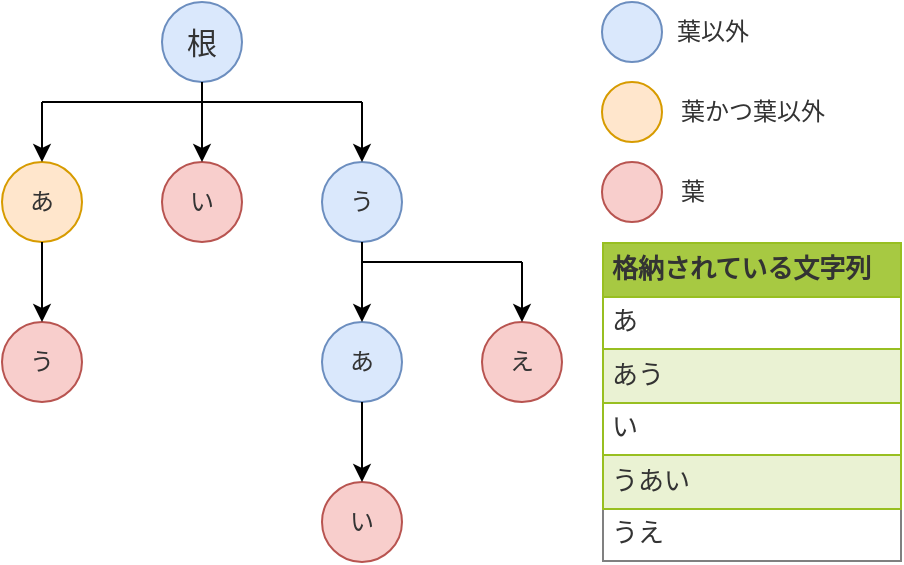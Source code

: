 <mxfile version="12.6.5" type="device"><diagram id="45qolmhu5A0r2YUx7xHj" name="Page-1"><mxGraphModel dx="1086" dy="966" grid="1" gridSize="10" guides="1" tooltips="1" connect="1" arrows="1" fold="1" page="1" pageScale="1" pageWidth="827" pageHeight="1169" math="0" shadow="0"><root><mxCell id="0"/><mxCell id="1" parent="0"/><mxCell id="2Nu7eiMLXQDvyYCdCb7u-1" value="&lt;font style=&quot;font-size: 15px&quot;&gt;根&lt;/font&gt;" style="ellipse;whiteSpace=wrap;html=1;aspect=fixed;shadow=0;fillColor=#dae8fc;strokeColor=#6c8ebf;fontColor=#333333;" vertex="1" parent="1"><mxGeometry x="240" y="120" width="40" height="40" as="geometry"/></mxCell><mxCell id="2Nu7eiMLXQDvyYCdCb7u-2" value="あ" style="ellipse;whiteSpace=wrap;html=1;aspect=fixed;shadow=0;fillColor=#ffe6cc;strokeColor=#d79b00;fontColor=#333333;" vertex="1" parent="1"><mxGeometry x="160" y="200" width="40" height="40" as="geometry"/></mxCell><mxCell id="2Nu7eiMLXQDvyYCdCb7u-5" value="い" style="ellipse;whiteSpace=wrap;html=1;aspect=fixed;shadow=0;fillColor=#f8cecc;strokeColor=#b85450;fontColor=#333333;" vertex="1" parent="1"><mxGeometry x="240" y="200" width="40" height="40" as="geometry"/></mxCell><mxCell id="2Nu7eiMLXQDvyYCdCb7u-6" value="う" style="ellipse;whiteSpace=wrap;html=1;aspect=fixed;shadow=0;fillColor=#dae8fc;strokeColor=#6c8ebf;fontColor=#333333;" vertex="1" parent="1"><mxGeometry x="320" y="200" width="40" height="40" as="geometry"/></mxCell><mxCell id="2Nu7eiMLXQDvyYCdCb7u-7" value="う" style="ellipse;whiteSpace=wrap;html=1;aspect=fixed;shadow=0;fillColor=#f8cecc;strokeColor=#b85450;fontColor=#333333;" vertex="1" parent="1"><mxGeometry x="160" y="280" width="40" height="40" as="geometry"/></mxCell><mxCell id="2Nu7eiMLXQDvyYCdCb7u-8" value="あ" style="ellipse;whiteSpace=wrap;html=1;aspect=fixed;shadow=0;fillColor=#dae8fc;strokeColor=#6c8ebf;fontColor=#333333;" vertex="1" parent="1"><mxGeometry x="320" y="280" width="40" height="40" as="geometry"/></mxCell><mxCell id="2Nu7eiMLXQDvyYCdCb7u-9" value="え" style="ellipse;whiteSpace=wrap;html=1;aspect=fixed;shadow=0;fillColor=#f8cecc;strokeColor=#b85450;fontColor=#333333;" vertex="1" parent="1"><mxGeometry x="400" y="280" width="40" height="40" as="geometry"/></mxCell><mxCell id="2Nu7eiMLXQDvyYCdCb7u-10" value="い" style="ellipse;whiteSpace=wrap;html=1;aspect=fixed;shadow=0;fillColor=#f8cecc;strokeColor=#b85450;fontColor=#333333;" vertex="1" parent="1"><mxGeometry x="320" y="360" width="40" height="40" as="geometry"/></mxCell><mxCell id="2Nu7eiMLXQDvyYCdCb7u-11" value="" style="ellipse;whiteSpace=wrap;html=1;aspect=fixed;shadow=0;fillColor=#dae8fc;strokeColor=#6c8ebf;fontColor=#333333;" vertex="1" parent="1"><mxGeometry x="460" y="120" width="30" height="30" as="geometry"/></mxCell><mxCell id="2Nu7eiMLXQDvyYCdCb7u-14" value="" style="ellipse;whiteSpace=wrap;html=1;aspect=fixed;shadow=0;fillColor=#ffe6cc;strokeColor=#d79b00;fontColor=#333333;" vertex="1" parent="1"><mxGeometry x="460" y="160" width="30" height="30" as="geometry"/></mxCell><mxCell id="2Nu7eiMLXQDvyYCdCb7u-15" value="" style="ellipse;whiteSpace=wrap;html=1;aspect=fixed;shadow=0;fillColor=#f8cecc;strokeColor=#b85450;fontColor=#333333;" vertex="1" parent="1"><mxGeometry x="460" y="200" width="30" height="30" as="geometry"/></mxCell><mxCell id="2Nu7eiMLXQDvyYCdCb7u-16" value="葉" style="text;html=1;align=center;verticalAlign=middle;resizable=0;points=[];autosize=1;fontColor=#333333;" vertex="1" parent="1"><mxGeometry x="490" y="205" width="30" height="20" as="geometry"/></mxCell><mxCell id="2Nu7eiMLXQDvyYCdCb7u-20" value="葉以外" style="text;html=1;align=center;verticalAlign=middle;resizable=0;points=[];autosize=1;fontColor=#333333;" vertex="1" parent="1"><mxGeometry x="490" y="125" width="50" height="20" as="geometry"/></mxCell><mxCell id="2Nu7eiMLXQDvyYCdCb7u-21" value="葉かつ葉以外" style="text;html=1;align=center;verticalAlign=middle;resizable=0;points=[];autosize=1;fontColor=#333333;" vertex="1" parent="1"><mxGeometry x="490" y="165" width="90" height="20" as="geometry"/></mxCell><mxCell id="2Nu7eiMLXQDvyYCdCb7u-23" value="" style="endArrow=classic;html=1;exitX=0.5;exitY=1;exitDx=0;exitDy=0;fontColor=#333333;" edge="1" parent="1" source="2Nu7eiMLXQDvyYCdCb7u-1" target="2Nu7eiMLXQDvyYCdCb7u-5"><mxGeometry width="50" height="50" relative="1" as="geometry"><mxPoint x="160" y="470" as="sourcePoint"/><mxPoint x="210" y="420" as="targetPoint"/></mxGeometry></mxCell><mxCell id="2Nu7eiMLXQDvyYCdCb7u-24" value="" style="endArrow=none;html=1;fontColor=#333333;" edge="1" parent="1"><mxGeometry width="50" height="50" relative="1" as="geometry"><mxPoint x="180" y="170" as="sourcePoint"/><mxPoint x="340" y="170" as="targetPoint"/></mxGeometry></mxCell><mxCell id="2Nu7eiMLXQDvyYCdCb7u-25" value="" style="endArrow=none;html=1;fontColor=#333333;" edge="1" parent="1"><mxGeometry width="50" height="50" relative="1" as="geometry"><mxPoint x="340" y="250" as="sourcePoint"/><mxPoint x="420" y="250" as="targetPoint"/></mxGeometry></mxCell><mxCell id="2Nu7eiMLXQDvyYCdCb7u-26" value="" style="endArrow=classic;html=1;fontColor=#333333;" edge="1" parent="1"><mxGeometry width="50" height="50" relative="1" as="geometry"><mxPoint x="180" y="170" as="sourcePoint"/><mxPoint x="180" y="200" as="targetPoint"/></mxGeometry></mxCell><mxCell id="2Nu7eiMLXQDvyYCdCb7u-27" value="" style="endArrow=classic;html=1;entryX=0.5;entryY=0;entryDx=0;entryDy=0;fontColor=#333333;" edge="1" parent="1" target="2Nu7eiMLXQDvyYCdCb7u-6"><mxGeometry width="50" height="50" relative="1" as="geometry"><mxPoint x="340" y="170" as="sourcePoint"/><mxPoint x="210" y="420" as="targetPoint"/></mxGeometry></mxCell><mxCell id="2Nu7eiMLXQDvyYCdCb7u-28" value="" style="endArrow=classic;html=1;exitX=0.5;exitY=1;exitDx=0;exitDy=0;entryX=0.5;entryY=0;entryDx=0;entryDy=0;fontColor=#333333;" edge="1" parent="1" source="2Nu7eiMLXQDvyYCdCb7u-2" target="2Nu7eiMLXQDvyYCdCb7u-7"><mxGeometry width="50" height="50" relative="1" as="geometry"><mxPoint x="160" y="470" as="sourcePoint"/><mxPoint x="210" y="420" as="targetPoint"/></mxGeometry></mxCell><mxCell id="2Nu7eiMLXQDvyYCdCb7u-29" value="" style="endArrow=classic;html=1;exitX=0.5;exitY=1;exitDx=0;exitDy=0;entryX=0.5;entryY=0;entryDx=0;entryDy=0;fontColor=#333333;" edge="1" parent="1" source="2Nu7eiMLXQDvyYCdCb7u-6" target="2Nu7eiMLXQDvyYCdCb7u-8"><mxGeometry width="50" height="50" relative="1" as="geometry"><mxPoint x="160" y="470" as="sourcePoint"/><mxPoint x="210" y="420" as="targetPoint"/></mxGeometry></mxCell><mxCell id="2Nu7eiMLXQDvyYCdCb7u-30" value="" style="endArrow=classic;html=1;entryX=0.5;entryY=0;entryDx=0;entryDy=0;fontColor=#333333;" edge="1" parent="1" target="2Nu7eiMLXQDvyYCdCb7u-9"><mxGeometry width="50" height="50" relative="1" as="geometry"><mxPoint x="420" y="250" as="sourcePoint"/><mxPoint x="210" y="420" as="targetPoint"/></mxGeometry></mxCell><mxCell id="2Nu7eiMLXQDvyYCdCb7u-31" value="" style="endArrow=classic;html=1;exitX=0.5;exitY=1;exitDx=0;exitDy=0;fontColor=#333333;" edge="1" parent="1" source="2Nu7eiMLXQDvyYCdCb7u-8" target="2Nu7eiMLXQDvyYCdCb7u-10"><mxGeometry width="50" height="50" relative="1" as="geometry"><mxPoint x="160" y="470" as="sourcePoint"/><mxPoint x="210" y="420" as="targetPoint"/></mxGeometry></mxCell><mxCell id="2Nu7eiMLXQDvyYCdCb7u-32" value="&lt;table border=&quot;1&quot; width=&quot;100%&quot; cellpadding=&quot;4&quot; style=&quot;width: 100%; height: 100%; border-collapse: collapse; font-size: 13px;&quot;&gt;&lt;tbody style=&quot;font-size: 13px;&quot;&gt;&lt;tr style=&quot;background-color: rgb(167, 201, 66); border: 1px solid rgb(152, 191, 33); font-size: 13px;&quot;&gt;&lt;th align=&quot;left&quot; style=&quot;font-size: 13px;&quot;&gt;格納されている文字列&lt;/th&gt;&lt;/tr&gt;&lt;tr style=&quot;border: 1px solid rgb(152, 191, 33); font-size: 13px;&quot;&gt;&lt;td style=&quot;font-size: 13px;&quot;&gt;あ&lt;/td&gt;&lt;/tr&gt;&lt;tr style=&quot;background-color: rgb(234, 242, 211); border: 1px solid rgb(152, 191, 33); font-size: 13px;&quot;&gt;&lt;td style=&quot;font-size: 13px;&quot;&gt;あう&lt;/td&gt;&lt;/tr&gt;&lt;tr style=&quot;border: 1px solid rgb(152, 191, 33); font-size: 13px;&quot;&gt;&lt;td style=&quot;font-size: 13px;&quot;&gt;い&lt;/td&gt;&lt;/tr&gt;&lt;tr style=&quot;background-color: rgb(234, 242, 211); border: 1px solid rgb(152, 191, 33); font-size: 13px;&quot;&gt;&lt;td style=&quot;font-size: 13px;&quot;&gt;うあい&lt;/td&gt;&lt;/tr&gt;&lt;tr style=&quot;font-size: 13px;&quot;&gt;&lt;td style=&quot;font-size: 13px;&quot;&gt;うえ&lt;/td&gt;&lt;/tr&gt;&lt;/tbody&gt;&lt;/table&gt;" style="text;html=1;strokeColor=none;fillColor=#ffffff;overflow=fill;rounded=0;fontSize=13;fontColor=#333333;" vertex="1" parent="1"><mxGeometry x="460" y="240" width="150" height="160" as="geometry"/></mxCell></root></mxGraphModel></diagram></mxfile>